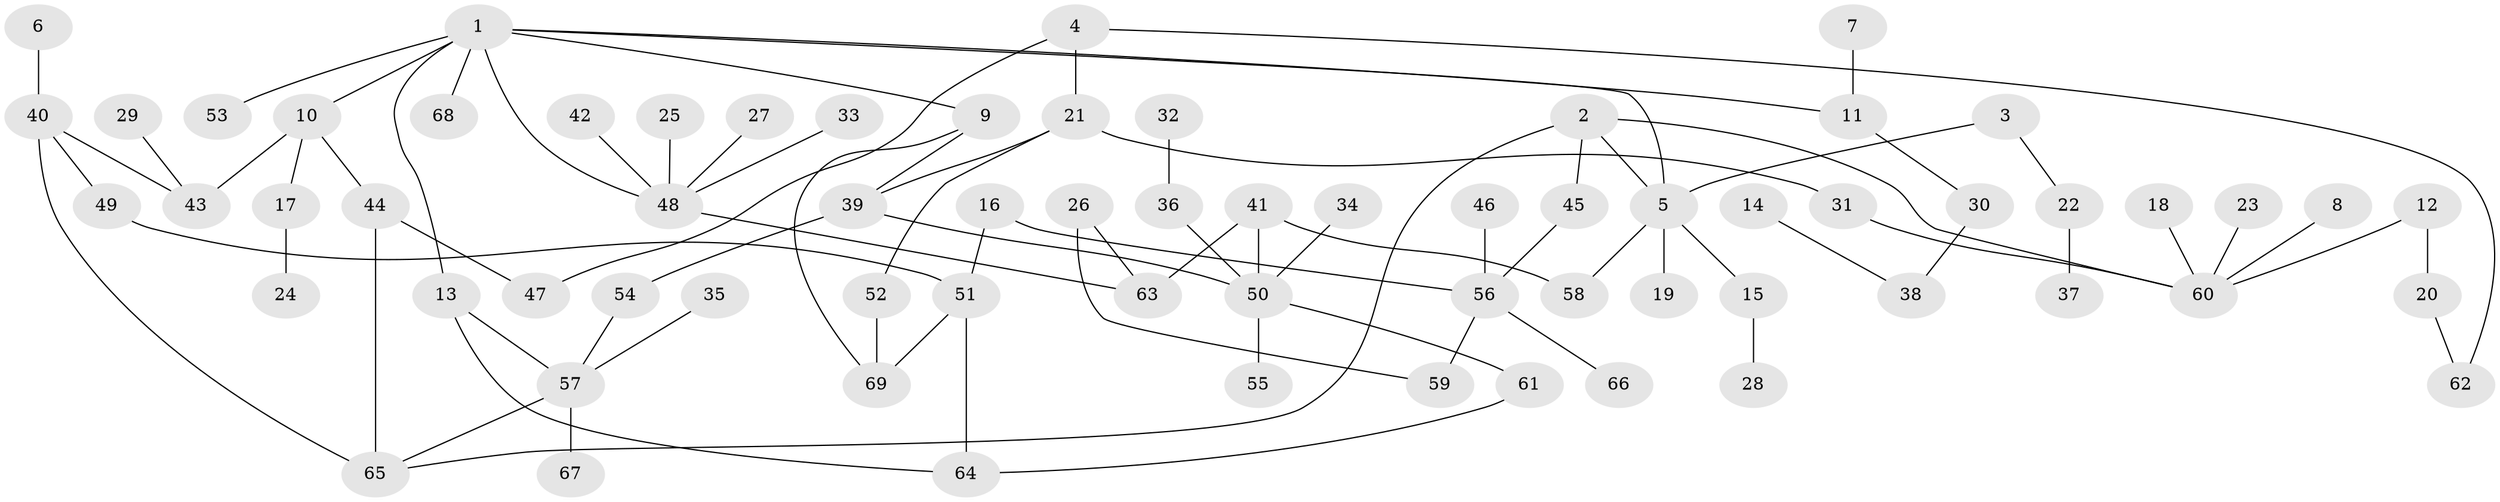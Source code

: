 // original degree distribution, {5: 0.021739130434782608, 4: 0.09420289855072464, 8: 0.007246376811594203, 6: 0.028985507246376812, 2: 0.3188405797101449, 1: 0.39855072463768115, 7: 0.021739130434782608, 3: 0.10869565217391304}
// Generated by graph-tools (version 1.1) at 2025/01/03/09/25 03:01:11]
// undirected, 69 vertices, 83 edges
graph export_dot {
graph [start="1"]
  node [color=gray90,style=filled];
  1;
  2;
  3;
  4;
  5;
  6;
  7;
  8;
  9;
  10;
  11;
  12;
  13;
  14;
  15;
  16;
  17;
  18;
  19;
  20;
  21;
  22;
  23;
  24;
  25;
  26;
  27;
  28;
  29;
  30;
  31;
  32;
  33;
  34;
  35;
  36;
  37;
  38;
  39;
  40;
  41;
  42;
  43;
  44;
  45;
  46;
  47;
  48;
  49;
  50;
  51;
  52;
  53;
  54;
  55;
  56;
  57;
  58;
  59;
  60;
  61;
  62;
  63;
  64;
  65;
  66;
  67;
  68;
  69;
  1 -- 5 [weight=1.0];
  1 -- 9 [weight=1.0];
  1 -- 10 [weight=1.0];
  1 -- 11 [weight=1.0];
  1 -- 13 [weight=1.0];
  1 -- 48 [weight=1.0];
  1 -- 53 [weight=1.0];
  1 -- 68 [weight=1.0];
  2 -- 5 [weight=1.0];
  2 -- 45 [weight=1.0];
  2 -- 60 [weight=1.0];
  2 -- 65 [weight=1.0];
  3 -- 5 [weight=1.0];
  3 -- 22 [weight=1.0];
  4 -- 21 [weight=1.0];
  4 -- 47 [weight=1.0];
  4 -- 62 [weight=1.0];
  5 -- 15 [weight=1.0];
  5 -- 19 [weight=1.0];
  5 -- 58 [weight=1.0];
  6 -- 40 [weight=1.0];
  7 -- 11 [weight=1.0];
  8 -- 60 [weight=1.0];
  9 -- 39 [weight=1.0];
  9 -- 69 [weight=1.0];
  10 -- 17 [weight=1.0];
  10 -- 43 [weight=1.0];
  10 -- 44 [weight=1.0];
  11 -- 30 [weight=1.0];
  12 -- 20 [weight=1.0];
  12 -- 60 [weight=1.0];
  13 -- 57 [weight=1.0];
  13 -- 64 [weight=1.0];
  14 -- 38 [weight=1.0];
  15 -- 28 [weight=1.0];
  16 -- 51 [weight=1.0];
  16 -- 56 [weight=1.0];
  17 -- 24 [weight=1.0];
  18 -- 60 [weight=1.0];
  20 -- 62 [weight=1.0];
  21 -- 31 [weight=1.0];
  21 -- 39 [weight=1.0];
  21 -- 52 [weight=1.0];
  22 -- 37 [weight=1.0];
  23 -- 60 [weight=1.0];
  25 -- 48 [weight=1.0];
  26 -- 59 [weight=1.0];
  26 -- 63 [weight=1.0];
  27 -- 48 [weight=1.0];
  29 -- 43 [weight=1.0];
  30 -- 38 [weight=1.0];
  31 -- 60 [weight=1.0];
  32 -- 36 [weight=1.0];
  33 -- 48 [weight=1.0];
  34 -- 50 [weight=1.0];
  35 -- 57 [weight=1.0];
  36 -- 50 [weight=1.0];
  39 -- 50 [weight=1.0];
  39 -- 54 [weight=1.0];
  40 -- 43 [weight=1.0];
  40 -- 49 [weight=1.0];
  40 -- 65 [weight=2.0];
  41 -- 50 [weight=1.0];
  41 -- 58 [weight=1.0];
  41 -- 63 [weight=1.0];
  42 -- 48 [weight=1.0];
  44 -- 47 [weight=1.0];
  44 -- 65 [weight=1.0];
  45 -- 56 [weight=1.0];
  46 -- 56 [weight=1.0];
  48 -- 63 [weight=1.0];
  49 -- 51 [weight=1.0];
  50 -- 55 [weight=1.0];
  50 -- 61 [weight=1.0];
  51 -- 64 [weight=1.0];
  51 -- 69 [weight=1.0];
  52 -- 69 [weight=1.0];
  54 -- 57 [weight=1.0];
  56 -- 59 [weight=1.0];
  56 -- 66 [weight=1.0];
  57 -- 65 [weight=1.0];
  57 -- 67 [weight=1.0];
  61 -- 64 [weight=1.0];
}
